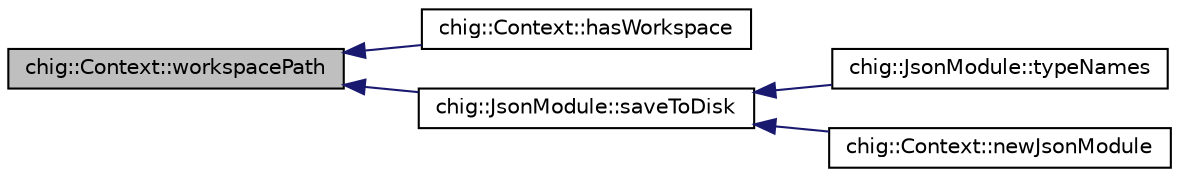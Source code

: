 digraph "chig::Context::workspacePath"
{
 // INTERACTIVE_SVG=YES
  edge [fontname="Helvetica",fontsize="10",labelfontname="Helvetica",labelfontsize="10"];
  node [fontname="Helvetica",fontsize="10",shape=record];
  rankdir="LR";
  Node77 [label="chig::Context::workspacePath",height=0.2,width=0.4,color="black", fillcolor="grey75", style="filled", fontcolor="black"];
  Node77 -> Node78 [dir="back",color="midnightblue",fontsize="10",style="solid",fontname="Helvetica"];
  Node78 [label="chig::Context::hasWorkspace",height=0.2,width=0.4,color="black", fillcolor="white", style="filled",URL="$structchig_1_1Context.html#aa4fb30ced50d32c629ad50669b8b1e05"];
  Node77 -> Node79 [dir="back",color="midnightblue",fontsize="10",style="solid",fontname="Helvetica"];
  Node79 [label="chig::JsonModule::saveToDisk",height=0.2,width=0.4,color="black", fillcolor="white", style="filled",URL="$structchig_1_1JsonModule.html#ae0301727a42a28a7ec2b7116f6d54e04"];
  Node79 -> Node80 [dir="back",color="midnightblue",fontsize="10",style="solid",fontname="Helvetica"];
  Node80 [label="chig::JsonModule::typeNames",height=0.2,width=0.4,color="black", fillcolor="white", style="filled",URL="$structchig_1_1JsonModule.html#ac0085e28a8ff704511c0a4bb1f8eb42d",tooltip="Get the possible DataType names. "];
  Node79 -> Node81 [dir="back",color="midnightblue",fontsize="10",style="solid",fontname="Helvetica"];
  Node81 [label="chig::Context::newJsonModule",height=0.2,width=0.4,color="black", fillcolor="white", style="filled",URL="$structchig_1_1Context.html#a9c11bfd47be5c451906840f293fa82c2"];
}
